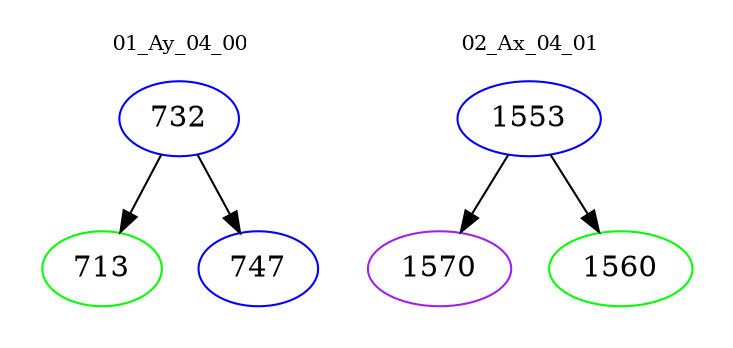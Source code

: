 digraph{
subgraph cluster_0 {
color = white
label = "01_Ay_04_00";
fontsize=10;
T0_732 [label="732", color="blue"]
T0_732 -> T0_713 [color="black"]
T0_713 [label="713", color="green"]
T0_732 -> T0_747 [color="black"]
T0_747 [label="747", color="blue"]
}
subgraph cluster_1 {
color = white
label = "02_Ax_04_01";
fontsize=10;
T1_1553 [label="1553", color="blue"]
T1_1553 -> T1_1570 [color="black"]
T1_1570 [label="1570", color="purple"]
T1_1553 -> T1_1560 [color="black"]
T1_1560 [label="1560", color="green"]
}
}
